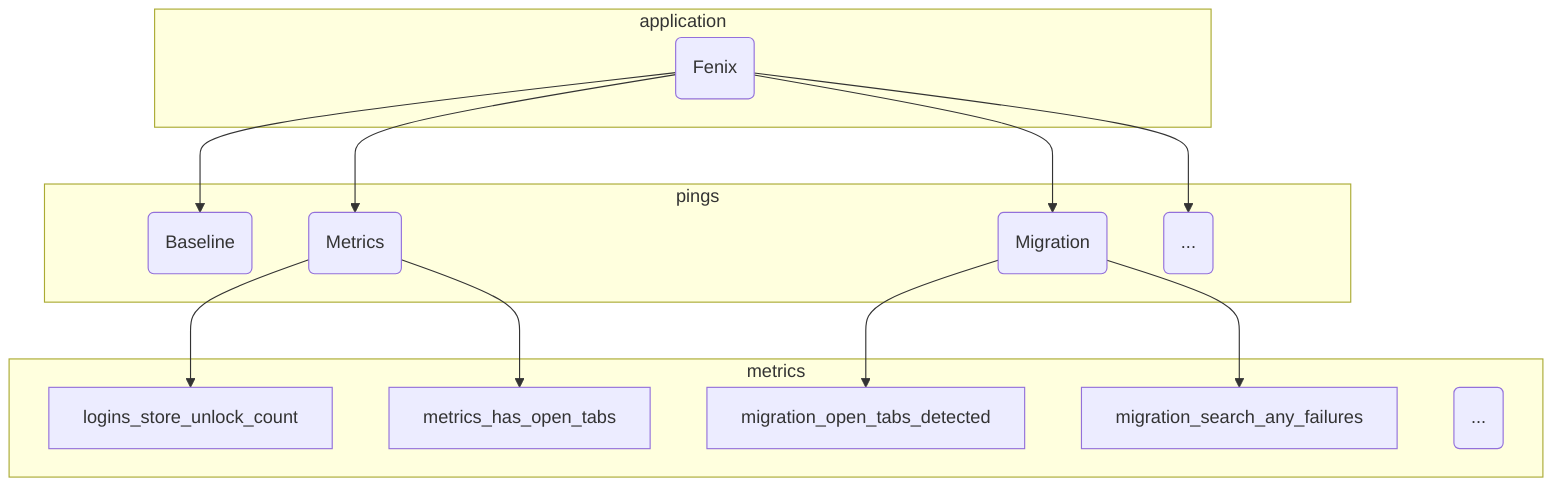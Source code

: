 graph TB
    subgraph application
    fenix(Fenix)
    end
    subgraph pings
    baseline_ping(Baseline)
    metrics_ping(Metrics)
    migration_ping(Migration)
    moar_pings(...)
    end
    subgraph metrics
    logins_store_unlock_count
    metrics_has_open_tabs
    migration_open_tabs_detected
    migration_search_any_failures
    dotdotdot(...)
    end
    fenix-->baseline_ping
    fenix-->metrics_ping
    fenix-->migration_ping
    fenix-->moar_pings
    metrics_ping-->logins_store_unlock_count
    metrics_ping-->metrics_has_open_tabs
    migration_ping-->migration_open_tabs_detected
    migration_ping-->migration_search_any_failures